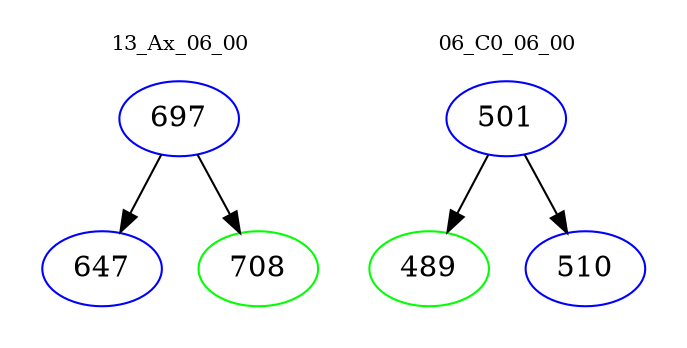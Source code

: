 digraph{
subgraph cluster_0 {
color = white
label = "13_Ax_06_00";
fontsize=10;
T0_697 [label="697", color="blue"]
T0_697 -> T0_647 [color="black"]
T0_647 [label="647", color="blue"]
T0_697 -> T0_708 [color="black"]
T0_708 [label="708", color="green"]
}
subgraph cluster_1 {
color = white
label = "06_C0_06_00";
fontsize=10;
T1_501 [label="501", color="blue"]
T1_501 -> T1_489 [color="black"]
T1_489 [label="489", color="green"]
T1_501 -> T1_510 [color="black"]
T1_510 [label="510", color="blue"]
}
}
